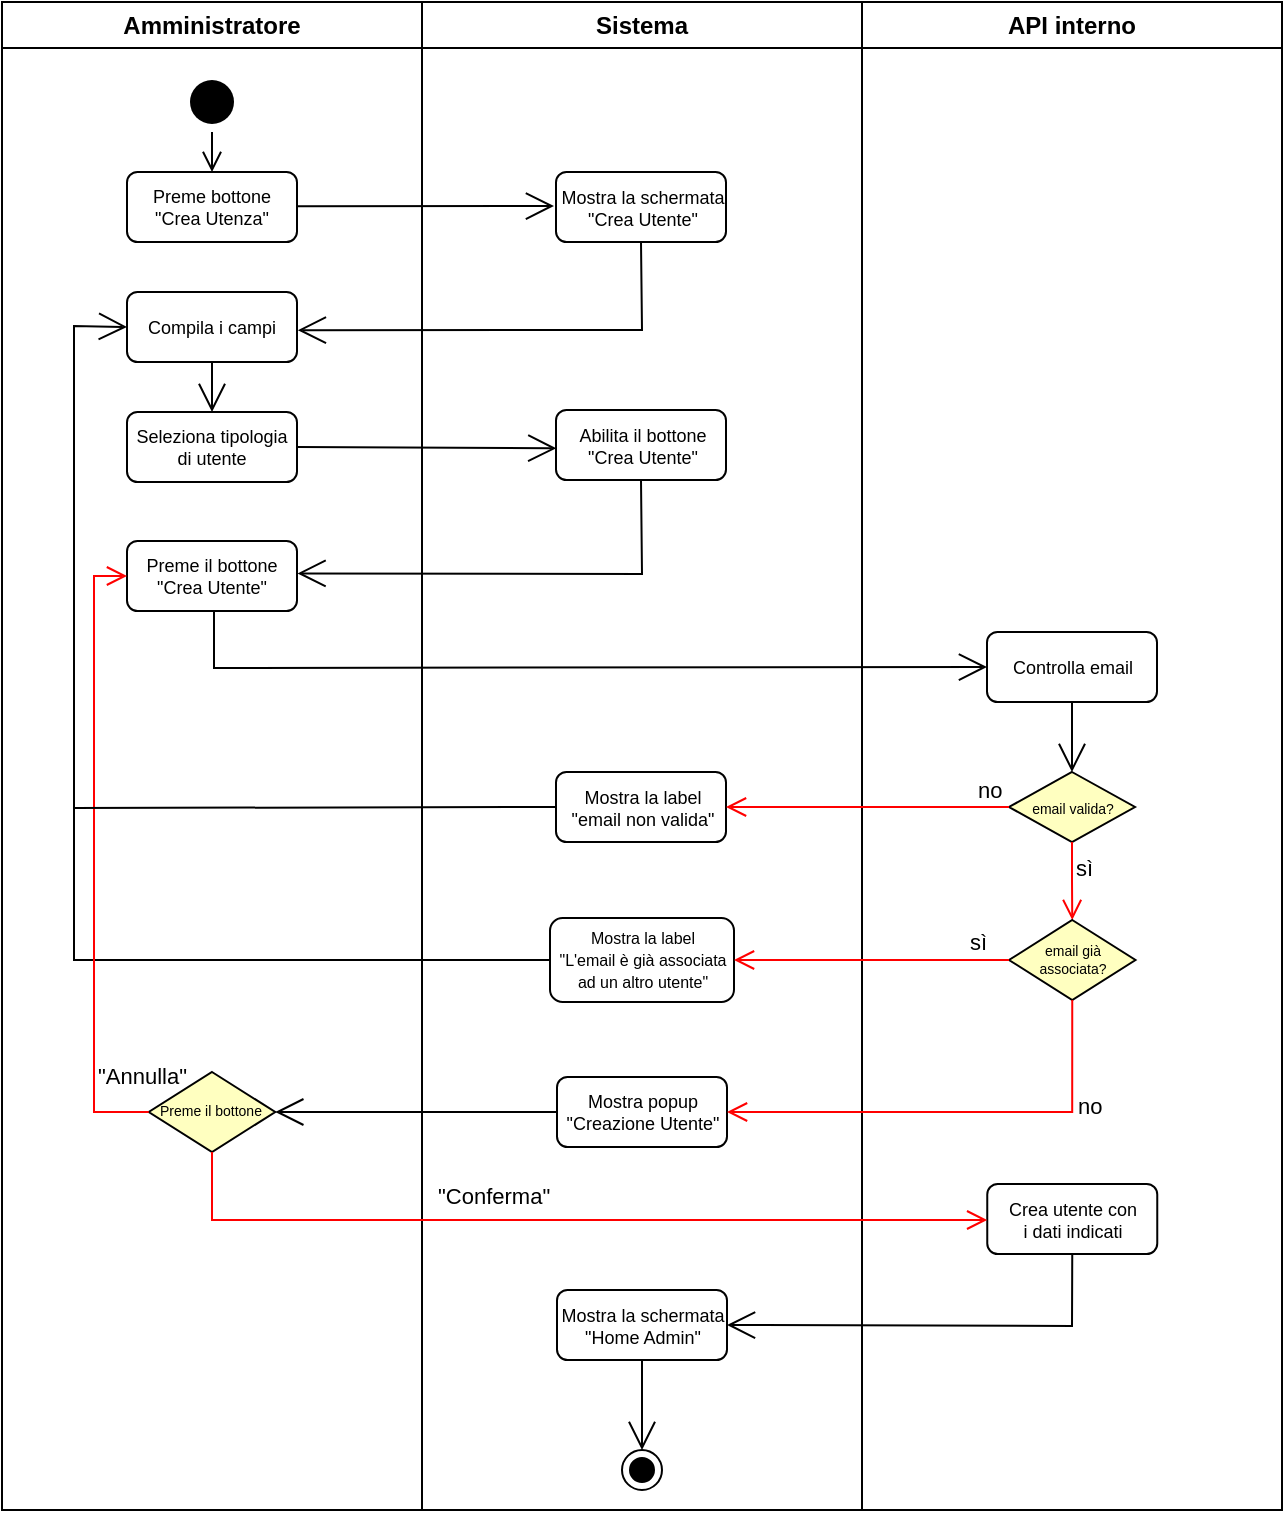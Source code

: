 <mxfile version="20.7.4" type="device"><diagram name="Page-1" id="e7e014a7-5840-1c2e-5031-d8a46d1fe8dd"><mxGraphModel dx="1687" dy="936" grid="1" gridSize="10" guides="1" tooltips="1" connect="1" arrows="1" fold="1" page="1" pageScale="1" pageWidth="827" pageHeight="1169" background="none" math="0" shadow="0"><root><mxCell id="0"/><mxCell id="1" parent="0"/><mxCell id="2" value="Amministratore" style="swimlane;whiteSpace=wrap" parent="1" vertex="1"><mxGeometry x="94" y="208" width="210" height="754" as="geometry"/></mxCell><mxCell id="5" value="" style="ellipse;shape=startState;fillColor=#000000;strokeColor=none;" parent="2" vertex="1"><mxGeometry x="90" y="35" width="30" height="30" as="geometry"/></mxCell><mxCell id="6" value="" style="edgeStyle=elbowEdgeStyle;elbow=horizontal;verticalAlign=bottom;endArrow=open;endSize=8;strokeColor=#000000;endFill=1;rounded=0;exitX=0.5;exitY=1;exitDx=0;exitDy=0;entryX=0.5;entryY=0;entryDx=0;entryDy=0;" parent="2" source="5" target="7" edge="1"><mxGeometry x="-5" y="20" as="geometry"><mxPoint x="106" y="95" as="targetPoint"/><mxPoint x="100" y="235" as="sourcePoint"/><Array as="points"/><mxPoint x="-22" y="7" as="offset"/></mxGeometry></mxCell><mxCell id="7" value="Preme bottone &#10;&quot;Crea Utenza&quot;" style="strokeColor=#000000;fontSize=9;rounded=1;" parent="2" vertex="1"><mxGeometry x="62.5" y="85" width="85" height="35" as="geometry"/></mxCell><mxCell id="6g-HTM0S1k2ODJPTNiSh-11" value="Compila i campi" style="strokeColor=#000000;fontSize=9;rounded=1;" parent="2" vertex="1"><mxGeometry x="62.5" y="145" width="85" height="35" as="geometry"/></mxCell><mxCell id="6g-HTM0S1k2ODJPTNiSh-12" value="Seleziona tipologia&#10;di utente" style="strokeColor=#000000;fontSize=9;rounded=1;" parent="2" vertex="1"><mxGeometry x="62.5" y="205" width="85" height="35" as="geometry"/></mxCell><mxCell id="6g-HTM0S1k2ODJPTNiSh-13" value="" style="endArrow=open;endFill=1;endSize=12;html=1;rounded=0;fontSize=9;exitX=0.5;exitY=1;exitDx=0;exitDy=0;entryX=0.5;entryY=0;entryDx=0;entryDy=0;" parent="2" source="6g-HTM0S1k2ODJPTNiSh-11" target="6g-HTM0S1k2ODJPTNiSh-12" edge="1"><mxGeometry width="160" relative="1" as="geometry"><mxPoint x="236" y="225" as="sourcePoint"/><mxPoint x="396" y="225" as="targetPoint"/></mxGeometry></mxCell><mxCell id="6g-HTM0S1k2ODJPTNiSh-17" value="Preme il bottone&#10;&quot;Crea Utente&quot;" style="strokeColor=#000000;fontSize=9;rounded=1;" parent="2" vertex="1"><mxGeometry x="62.5" y="269.5" width="85" height="35" as="geometry"/></mxCell><mxCell id="6g-HTM0S1k2ODJPTNiSh-35" value="" style="endArrow=none;html=1;rounded=0;labelBackgroundColor=none;fontSize=9;entryX=0;entryY=0.5;entryDx=0;entryDy=0;" parent="2" target="6g-HTM0S1k2ODJPTNiSh-33" edge="1"><mxGeometry width="50" height="50" relative="1" as="geometry"><mxPoint x="36" y="398" as="sourcePoint"/><mxPoint x="106" y="458" as="targetPoint"/><Array as="points"><mxPoint x="36" y="479"/></Array></mxGeometry></mxCell><mxCell id="6g-HTM0S1k2ODJPTNiSh-40" value="Preme il bottone" style="rhombus;fillColor=#ffffc0;strokeColor=#000000;whiteSpace=wrap;spacing=0;fontSize=7;align=center;" parent="2" vertex="1"><mxGeometry x="73.38" y="535" width="63.25" height="40" as="geometry"/></mxCell><mxCell id="UzlWCXATm1WBqgjQzwxq-9" value="&lt;font style=&quot;font-size: 11px;&quot;&gt;&quot;Annulla&quot;&lt;br&gt;&lt;/font&gt;" style="edgeStyle=orthogonalEdgeStyle;html=1;align=left;verticalAlign=top;endArrow=open;endSize=8;strokeColor=#ff0000;rounded=0;labelBackgroundColor=none;fontSize=7;exitX=0;exitY=0.5;exitDx=0;exitDy=0;entryX=0;entryY=0.5;entryDx=0;entryDy=0;" edge="1" parent="2" source="6g-HTM0S1k2ODJPTNiSh-40" target="6g-HTM0S1k2ODJPTNiSh-17"><mxGeometry x="-0.627" relative="1" as="geometry"><mxPoint x="56" y="495" as="targetPoint"/><mxPoint x="26" y="545" as="sourcePoint"/><mxPoint as="offset"/><Array as="points"><mxPoint x="46" y="555"/><mxPoint x="46" y="287"/></Array></mxGeometry></mxCell><mxCell id="3" value="Sistema" style="swimlane;whiteSpace=wrap;startSize=23;" parent="1" vertex="1"><mxGeometry x="304" y="208" width="220" height="754" as="geometry"/></mxCell><mxCell id="6g-HTM0S1k2ODJPTNiSh-7" value="" style="endArrow=open;endFill=1;endSize=12;html=1;rounded=0;fontSize=9;strokeWidth=1;" parent="3" edge="1"><mxGeometry width="160" relative="1" as="geometry"><mxPoint x="-62.5" y="102.08" as="sourcePoint"/><mxPoint x="66" y="102" as="targetPoint"/></mxGeometry></mxCell><mxCell id="6g-HTM0S1k2ODJPTNiSh-8" value="Mostra la schermata&lt;br&gt;&quot;Crea Utente&quot;" style="html=1;fontSize=9;rounded=1;" parent="3" vertex="1"><mxGeometry x="67" y="85" width="85" height="35" as="geometry"/></mxCell><mxCell id="6g-HTM0S1k2ODJPTNiSh-15" value="Abilita il bottone&lt;br&gt;&quot;Crea Utente&quot;" style="html=1;fontSize=9;rounded=1;" parent="3" vertex="1"><mxGeometry x="67" y="204" width="85" height="35" as="geometry"/></mxCell><mxCell id="6g-HTM0S1k2ODJPTNiSh-18" value="" style="endArrow=open;endFill=1;endSize=12;html=1;rounded=0;fontSize=9;entryX=0;entryY=0.5;entryDx=0;entryDy=0;" parent="3" target="6g-HTM0S1k2ODJPTNiSh-21" edge="1"><mxGeometry width="160" relative="1" as="geometry"><mxPoint x="-104" y="305" as="sourcePoint"/><mxPoint x="266" y="333" as="targetPoint"/><Array as="points"><mxPoint x="-104" y="333"/></Array></mxGeometry></mxCell><mxCell id="6g-HTM0S1k2ODJPTNiSh-23" value="Mostra la label&lt;br&gt;&quot;email non valida&quot;" style="html=1;fontSize=9;rounded=1;" parent="3" vertex="1"><mxGeometry x="67" y="385" width="85" height="35" as="geometry"/></mxCell><mxCell id="6g-HTM0S1k2ODJPTNiSh-33" value="&lt;font style=&quot;font-size: 8px;&quot;&gt;Mostra la label&lt;br&gt;&quot;L'email è già associata&lt;br&gt;ad un altro utente&quot;&lt;/font&gt;" style="html=1;fontSize=9;rounded=1;" parent="3" vertex="1"><mxGeometry x="64" y="458" width="92" height="42" as="geometry"/></mxCell><mxCell id="6g-HTM0S1k2ODJPTNiSh-19" value="Mostra popup&lt;br&gt;&quot;Creazione Utente&quot;" style="html=1;fontSize=9;rounded=1;" parent="3" vertex="1"><mxGeometry x="67.5" y="537.5" width="85" height="35" as="geometry"/></mxCell><mxCell id="UzlWCXATm1WBqgjQzwxq-12" value="Mostra la schermata&lt;br&gt;&quot;Home Admin&quot;" style="html=1;fontSize=9;rounded=1;" vertex="1" parent="3"><mxGeometry x="67.5" y="644" width="85" height="35" as="geometry"/></mxCell><mxCell id="UzlWCXATm1WBqgjQzwxq-14" value="" style="ellipse;html=1;shape=endState;fillColor=#000000;strokeColor=#000000;" vertex="1" parent="3"><mxGeometry x="100" y="724" width="20" height="20" as="geometry"/></mxCell><mxCell id="UzlWCXATm1WBqgjQzwxq-13" value="" style="endArrow=open;endFill=1;endSize=12;html=1;rounded=0;exitX=0.5;exitY=1;exitDx=0;exitDy=0;" edge="1" parent="3" source="UzlWCXATm1WBqgjQzwxq-12" target="UzlWCXATm1WBqgjQzwxq-14"><mxGeometry width="160" relative="1" as="geometry"><mxPoint x="56" y="744" as="sourcePoint"/><mxPoint x="110" y="714" as="targetPoint"/></mxGeometry></mxCell><mxCell id="4" value="API interno" style="swimlane;whiteSpace=wrap" parent="1" vertex="1"><mxGeometry x="524" y="208" width="210" height="754" as="geometry"><mxRectangle x="724.5" y="128" width="90" height="30" as="alternateBounds"/></mxGeometry></mxCell><mxCell id="5PEbvTsuoZtDb_41n6Ez-41" value="&lt;p style=&quot;line-height: 120%;&quot;&gt;&lt;font style=&quot;font-size: 7px;&quot;&gt;email valida?&lt;/font&gt;&lt;/p&gt;" style="rhombus;whiteSpace=wrap;html=1;fillColor=#ffffc0;strokeColor=#000000;" parent="4" vertex="1"><mxGeometry x="73.5" y="385" width="63" height="35" as="geometry"/></mxCell><mxCell id="6g-HTM0S1k2ODJPTNiSh-21" value="Controlla email" style="html=1;fontSize=9;rounded=1;" parent="4" vertex="1"><mxGeometry x="62.5" y="315" width="85" height="35" as="geometry"/></mxCell><mxCell id="6g-HTM0S1k2ODJPTNiSh-22" value="" style="endArrow=open;endFill=1;endSize=12;html=1;rounded=0;fontSize=7;exitX=0.5;exitY=1;exitDx=0;exitDy=0;entryX=0.5;entryY=0;entryDx=0;entryDy=0;" parent="4" source="6g-HTM0S1k2ODJPTNiSh-21" target="5PEbvTsuoZtDb_41n6Ez-41" edge="1"><mxGeometry width="160" relative="1" as="geometry"><mxPoint x="73.5" y="385" as="sourcePoint"/><mxPoint x="233.5" y="385" as="targetPoint"/></mxGeometry></mxCell><mxCell id="6g-HTM0S1k2ODJPTNiSh-27" value="&lt;font style=&quot;font-size: 11px;&quot;&gt;sì&lt;br&gt;&lt;/font&gt;" style="edgeStyle=orthogonalEdgeStyle;html=1;align=left;verticalAlign=top;endArrow=open;endSize=8;strokeColor=#ff0000;rounded=0;labelBackgroundColor=none;fontSize=7;exitX=0.5;exitY=1;exitDx=0;exitDy=0;entryX=0.5;entryY=0;entryDx=0;entryDy=0;" parent="4" source="5PEbvTsuoZtDb_41n6Ez-41" target="6g-HTM0S1k2ODJPTNiSh-28" edge="1"><mxGeometry x="-1" relative="1" as="geometry"><mxPoint x="105" y="468" as="targetPoint"/><mxPoint x="104.71" y="448" as="sourcePoint"/></mxGeometry></mxCell><mxCell id="6g-HTM0S1k2ODJPTNiSh-28" value="email già&#10;associata?" style="rhombus;fillColor=#ffffc0;strokeColor=#000000;whiteSpace=wrap;spacing=0;fontSize=7;align=center;" parent="4" vertex="1"><mxGeometry x="73.5" y="459" width="63.25" height="40" as="geometry"/></mxCell><mxCell id="UzlWCXATm1WBqgjQzwxq-10" value="Crea utente con&lt;br&gt;i dati indicati" style="html=1;fontSize=9;rounded=1;" vertex="1" parent="4"><mxGeometry x="62.63" y="591" width="85" height="35" as="geometry"/></mxCell><mxCell id="6g-HTM0S1k2ODJPTNiSh-9" value="" style="endArrow=open;endFill=1;endSize=12;html=1;rounded=0;fontSize=9;exitX=0.5;exitY=1;exitDx=0;exitDy=0;entryX=1.005;entryY=0.546;entryDx=0;entryDy=0;entryPerimeter=0;" parent="1" source="6g-HTM0S1k2ODJPTNiSh-8" target="6g-HTM0S1k2ODJPTNiSh-11" edge="1"><mxGeometry width="160" relative="1" as="geometry"><mxPoint x="414" y="333" as="sourcePoint"/><mxPoint x="250" y="372" as="targetPoint"/><Array as="points"><mxPoint x="414" y="372"/></Array></mxGeometry></mxCell><mxCell id="6g-HTM0S1k2ODJPTNiSh-14" value="" style="endArrow=open;endFill=1;endSize=12;html=1;rounded=0;fontSize=9;exitX=1;exitY=0.5;exitDx=0;exitDy=0;entryX=0.002;entryY=0.548;entryDx=0;entryDy=0;entryPerimeter=0;" parent="1" source="6g-HTM0S1k2ODJPTNiSh-12" target="6g-HTM0S1k2ODJPTNiSh-15" edge="1"><mxGeometry width="160" relative="1" as="geometry"><mxPoint x="260" y="433" as="sourcePoint"/><mxPoint x="350" y="432" as="targetPoint"/></mxGeometry></mxCell><mxCell id="6g-HTM0S1k2ODJPTNiSh-16" value="" style="endArrow=open;endFill=1;endSize=12;html=1;rounded=0;fontSize=9;exitX=0.5;exitY=1;exitDx=0;exitDy=0;entryX=1.003;entryY=0.463;entryDx=0;entryDy=0;entryPerimeter=0;" parent="1" source="6g-HTM0S1k2ODJPTNiSh-15" target="6g-HTM0S1k2ODJPTNiSh-17" edge="1"><mxGeometry width="160" relative="1" as="geometry"><mxPoint x="310" y="553" as="sourcePoint"/><mxPoint x="250" y="494" as="targetPoint"/><Array as="points"><mxPoint x="414" y="494"/></Array></mxGeometry></mxCell><mxCell id="5PEbvTsuoZtDb_41n6Ez-42" value="no" style="edgeStyle=orthogonalEdgeStyle;html=1;align=left;verticalAlign=bottom;endArrow=open;endSize=8;strokeColor=#ff0000;rounded=0;exitX=0;exitY=0.5;exitDx=0;exitDy=0;entryX=1;entryY=0.5;entryDx=0;entryDy=0;labelBackgroundColor=none;" parent="1" source="5PEbvTsuoZtDb_41n6Ez-41" target="6g-HTM0S1k2ODJPTNiSh-23" edge="1"><mxGeometry x="-0.753" relative="1" as="geometry"><mxPoint x="470" y="610" as="targetPoint"/><mxPoint x="460" y="656" as="sourcePoint"/><mxPoint as="offset"/></mxGeometry></mxCell><mxCell id="6g-HTM0S1k2ODJPTNiSh-24" value="" style="endArrow=open;endFill=1;endSize=12;html=1;rounded=0;labelBackgroundColor=none;fontSize=7;exitX=0;exitY=0.5;exitDx=0;exitDy=0;entryX=0;entryY=0.5;entryDx=0;entryDy=0;" parent="1" source="6g-HTM0S1k2ODJPTNiSh-23" target="6g-HTM0S1k2ODJPTNiSh-11" edge="1"><mxGeometry width="160" relative="1" as="geometry"><mxPoint x="130" y="593" as="sourcePoint"/><mxPoint x="130" y="343" as="targetPoint"/><Array as="points"><mxPoint x="130" y="611"/><mxPoint x="130" y="370"/></Array></mxGeometry></mxCell><mxCell id="6g-HTM0S1k2ODJPTNiSh-32" value="sì" style="edgeStyle=orthogonalEdgeStyle;html=1;align=left;verticalAlign=bottom;endArrow=open;endSize=8;strokeColor=#ff0000;rounded=0;exitX=0;exitY=0.5;exitDx=0;exitDy=0;labelBackgroundColor=none;entryX=1;entryY=0.5;entryDx=0;entryDy=0;" parent="1" source="6g-HTM0S1k2ODJPTNiSh-28" target="6g-HTM0S1k2ODJPTNiSh-33" edge="1"><mxGeometry x="-0.683" relative="1" as="geometry"><mxPoint x="480" y="686" as="targetPoint"/><mxPoint x="555.5" y="696" as="sourcePoint"/><mxPoint as="offset"/></mxGeometry></mxCell><mxCell id="6g-HTM0S1k2ODJPTNiSh-31" value="&lt;font style=&quot;font-size: 11px;&quot;&gt;no&lt;br&gt;&lt;/font&gt;" style="edgeStyle=orthogonalEdgeStyle;html=1;align=left;verticalAlign=top;endArrow=open;endSize=8;strokeColor=#ff0000;rounded=0;labelBackgroundColor=none;fontSize=7;exitX=0.5;exitY=1;exitDx=0;exitDy=0;entryX=1;entryY=0.5;entryDx=0;entryDy=0;" parent="1" source="6g-HTM0S1k2ODJPTNiSh-28" target="6g-HTM0S1k2ODJPTNiSh-19" edge="1"><mxGeometry x="-0.653" y="1" relative="1" as="geometry"><mxPoint x="620" y="812" as="targetPoint"/><mxPoint x="628.71" y="736" as="sourcePoint"/><Array as="points"><mxPoint x="629" y="763"/></Array><mxPoint as="offset"/></mxGeometry></mxCell><mxCell id="6g-HTM0S1k2ODJPTNiSh-36" value="" style="endArrow=open;endFill=1;endSize=12;html=1;rounded=0;labelBackgroundColor=none;fontSize=9;exitX=0;exitY=0.5;exitDx=0;exitDy=0;entryX=1;entryY=0.5;entryDx=0;entryDy=0;" parent="1" source="6g-HTM0S1k2ODJPTNiSh-19" target="6g-HTM0S1k2ODJPTNiSh-40" edge="1"><mxGeometry width="160" relative="1" as="geometry"><mxPoint x="120" y="822" as="sourcePoint"/><mxPoint x="237.25" y="763" as="targetPoint"/></mxGeometry></mxCell><mxCell id="UzlWCXATm1WBqgjQzwxq-8" value="&lt;font style=&quot;font-size: 11px;&quot;&gt;&quot;Conferma&quot;&lt;br&gt;&lt;/font&gt;" style="edgeStyle=orthogonalEdgeStyle;html=1;align=left;verticalAlign=top;endArrow=open;endSize=8;strokeColor=#ff0000;rounded=0;labelBackgroundColor=none;fontSize=7;exitX=0.5;exitY=1;exitDx=0;exitDy=0;entryX=0;entryY=0.5;entryDx=0;entryDy=0;" edge="1" parent="1" source="6g-HTM0S1k2ODJPTNiSh-40" target="UzlWCXATm1WBqgjQzwxq-10"><mxGeometry x="-0.313" y="25" relative="1" as="geometry"><mxPoint x="586.63" y="816.5" as="targetPoint"/><mxPoint x="199.005" y="790" as="sourcePoint"/><Array as="points"><mxPoint x="199" y="817"/><mxPoint x="587" y="817"/></Array><mxPoint as="offset"/></mxGeometry></mxCell><mxCell id="UzlWCXATm1WBqgjQzwxq-11" value="" style="endArrow=open;endFill=1;endSize=12;html=1;rounded=0;exitX=0.5;exitY=1;exitDx=0;exitDy=0;entryX=1;entryY=0.5;entryDx=0;entryDy=0;" edge="1" parent="1" source="UzlWCXATm1WBqgjQzwxq-10" target="UzlWCXATm1WBqgjQzwxq-12"><mxGeometry width="160" relative="1" as="geometry"><mxPoint x="570" y="912" as="sourcePoint"/><mxPoint x="470" y="872" as="targetPoint"/><Array as="points"><mxPoint x="629" y="870"/></Array></mxGeometry></mxCell></root></mxGraphModel></diagram></mxfile>